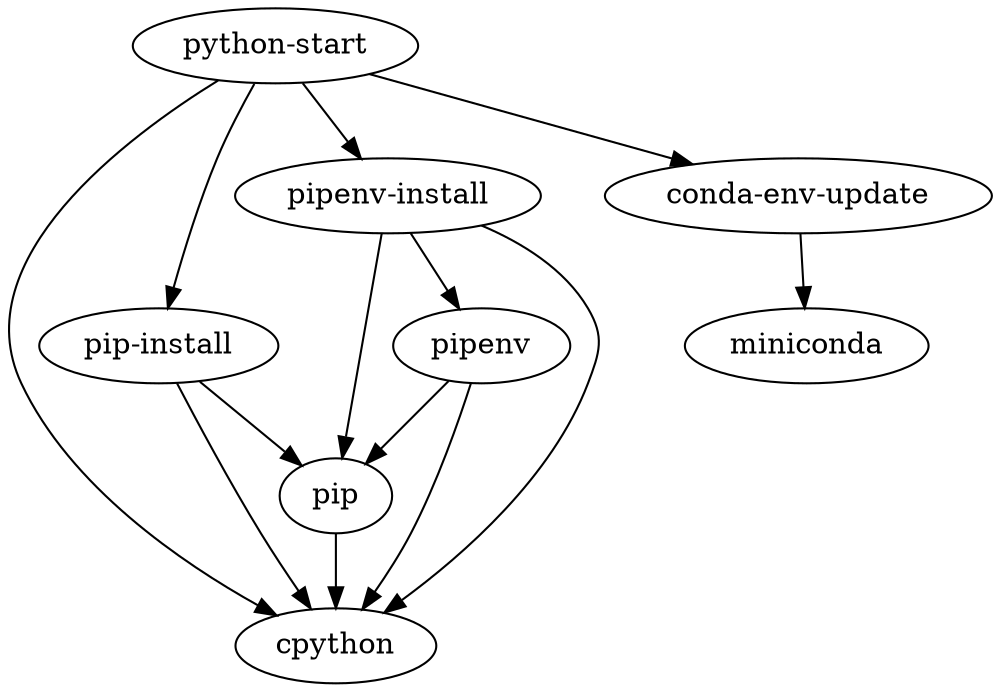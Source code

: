 digraph future {
  cp  [label="cpython"]
  p   [label="pip"]
  pi  [label="pip-install"]
  pe  [label="pipenv"]
  pei [label="pipenv-install"]
  mc  [label="miniconda"]
  ceu [label="conda-env-update"]
  ps  [label="python-start"]

  p -> cp
  pi -> cp
  pi -> p
  pe -> p
  pe -> cp
  pei -> p
  pei -> pe
  pei -> cp
  ceu -> mc
  ps -> cp
  ps -> pei
  ps -> pi
  ps -> ceu
}
